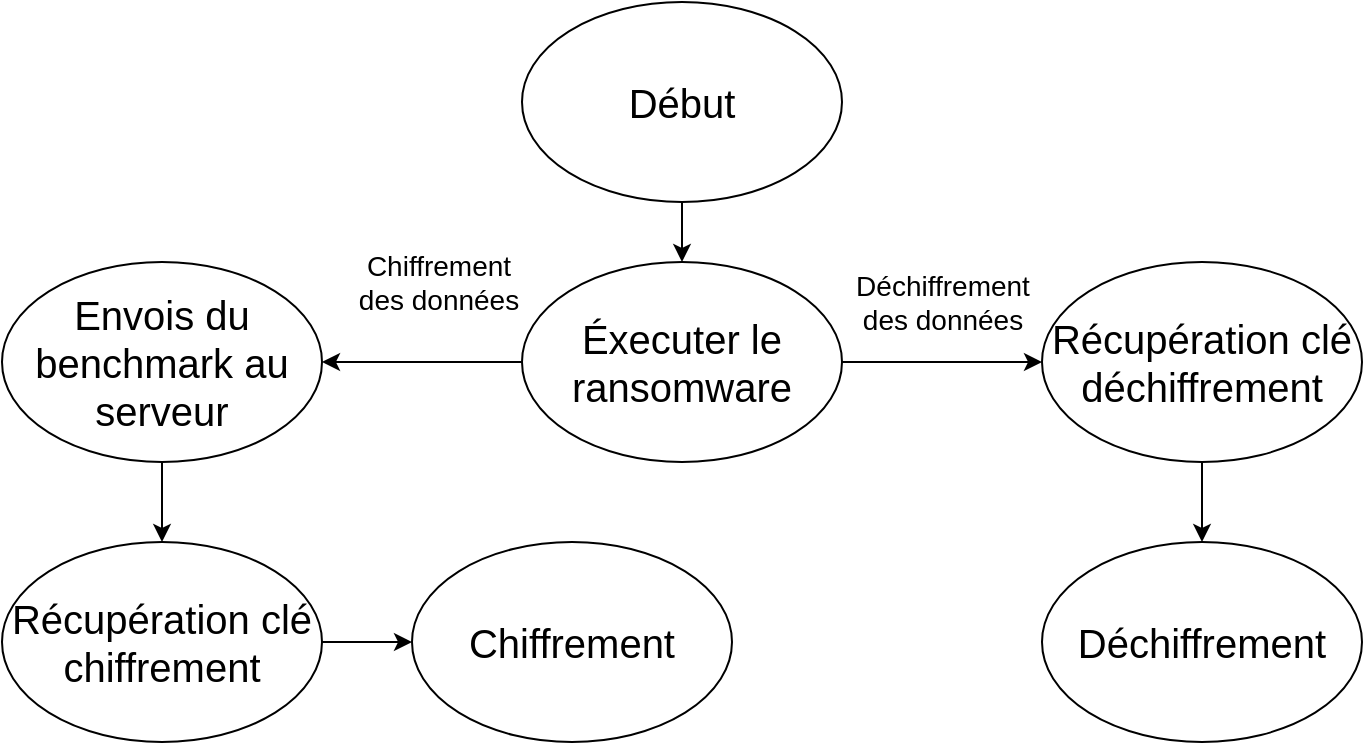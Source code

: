 <mxfile>
    <diagram id="J4XuC1SZbNevRb4Ly1Nk" name="Page-1">
        <mxGraphModel dx="1683" dy="1636" grid="1" gridSize="10" guides="1" tooltips="1" connect="1" arrows="1" fold="1" page="1" pageScale="1" pageWidth="1169" pageHeight="827" math="0" shadow="0">
            <root>
                <mxCell id="0"/>
                <mxCell id="1" parent="0"/>
                <mxCell id="14" style="edgeStyle=none;html=1;entryX=0.5;entryY=0;entryDx=0;entryDy=0;" parent="1" source="2" target="17" edge="1">
                    <mxGeometry relative="1" as="geometry">
                        <mxPoint x="560" y="-210.0" as="targetPoint"/>
                    </mxGeometry>
                </mxCell>
                <mxCell id="2" value="&lt;font style=&quot;font-size: 20px;&quot;&gt;Début&lt;/font&gt;" style="ellipse;whiteSpace=wrap;html=1;" parent="1" vertex="1">
                    <mxGeometry x="480" y="-370" width="160" height="100" as="geometry"/>
                </mxCell>
                <mxCell id="25" style="edgeStyle=none;html=1;entryX=0.5;entryY=0;entryDx=0;entryDy=0;" edge="1" parent="1" source="7" target="11">
                    <mxGeometry relative="1" as="geometry"/>
                </mxCell>
                <mxCell id="7" value="&lt;font style=&quot;font-size: 20px;&quot;&gt;Récupération clé&lt;br&gt;déchiffrement&lt;br&gt;&lt;/font&gt;" style="ellipse;whiteSpace=wrap;html=1;" parent="1" vertex="1">
                    <mxGeometry x="740" y="-240" width="160" height="100" as="geometry"/>
                </mxCell>
                <mxCell id="29" style="edgeStyle=none;html=1;entryX=0;entryY=0.5;entryDx=0;entryDy=0;fontSize=14;" edge="1" parent="1" source="9" target="27">
                    <mxGeometry relative="1" as="geometry"/>
                </mxCell>
                <mxCell id="9" value="&lt;font style=&quot;font-size: 20px;&quot;&gt;Récupération clé&lt;br style=&quot;border-color: var(--border-color);&quot;&gt;chiffrement&lt;br&gt;&lt;/font&gt;" style="ellipse;whiteSpace=wrap;html=1;" parent="1" vertex="1">
                    <mxGeometry x="220" y="-100" width="160" height="100" as="geometry"/>
                </mxCell>
                <mxCell id="11" value="&lt;font style=&quot;font-size: 20px;&quot;&gt;Déchiffrement&lt;br&gt;&lt;/font&gt;" style="ellipse;whiteSpace=wrap;html=1;" parent="1" vertex="1">
                    <mxGeometry x="740" y="-100" width="160" height="100" as="geometry"/>
                </mxCell>
                <mxCell id="22" value="&lt;font style=&quot;font-size: 14px;&quot;&gt;Déchiffrement &lt;br&gt;des données&lt;/font&gt;" style="edgeStyle=none;html=1;entryX=0;entryY=0.5;entryDx=0;entryDy=0;" edge="1" parent="1" source="17" target="7">
                    <mxGeometry y="30" relative="1" as="geometry">
                        <mxPoint as="offset"/>
                    </mxGeometry>
                </mxCell>
                <mxCell id="23" value="" style="edgeStyle=none;html=1;" edge="1" parent="1" source="17" target="21">
                    <mxGeometry relative="1" as="geometry"/>
                </mxCell>
                <mxCell id="26" value="Chiffrement&lt;br style=&quot;border-color: var(--border-color);&quot;&gt;des données" style="edgeLabel;html=1;align=center;verticalAlign=middle;resizable=0;points=[];fontSize=14;" vertex="1" connectable="0" parent="23">
                    <mxGeometry x="-0.418" relative="1" as="geometry">
                        <mxPoint x="-13" y="-40" as="offset"/>
                    </mxGeometry>
                </mxCell>
                <mxCell id="17" value="&lt;font style=&quot;font-size: 20px;&quot;&gt;Éxecuter le&lt;br&gt;ransomware&lt;br&gt;&lt;/font&gt;" style="ellipse;whiteSpace=wrap;html=1;" parent="1" vertex="1">
                    <mxGeometry x="480" y="-240" width="160" height="100" as="geometry"/>
                </mxCell>
                <mxCell id="24" style="edgeStyle=none;html=1;entryX=0.5;entryY=0;entryDx=0;entryDy=0;" edge="1" parent="1" source="21" target="9">
                    <mxGeometry relative="1" as="geometry"/>
                </mxCell>
                <mxCell id="21" value="&lt;font style=&quot;font-size: 20px;&quot;&gt;Envois du benchmark au serveur&lt;br&gt;&lt;/font&gt;" style="ellipse;whiteSpace=wrap;html=1;" vertex="1" parent="1">
                    <mxGeometry x="220" y="-240" width="160" height="100" as="geometry"/>
                </mxCell>
                <mxCell id="27" value="&lt;font style=&quot;font-size: 20px;&quot;&gt;Chiffrement&lt;br&gt;&lt;/font&gt;" style="ellipse;whiteSpace=wrap;html=1;" vertex="1" parent="1">
                    <mxGeometry x="425" y="-100" width="160" height="100" as="geometry"/>
                </mxCell>
            </root>
        </mxGraphModel>
    </diagram>
</mxfile>
